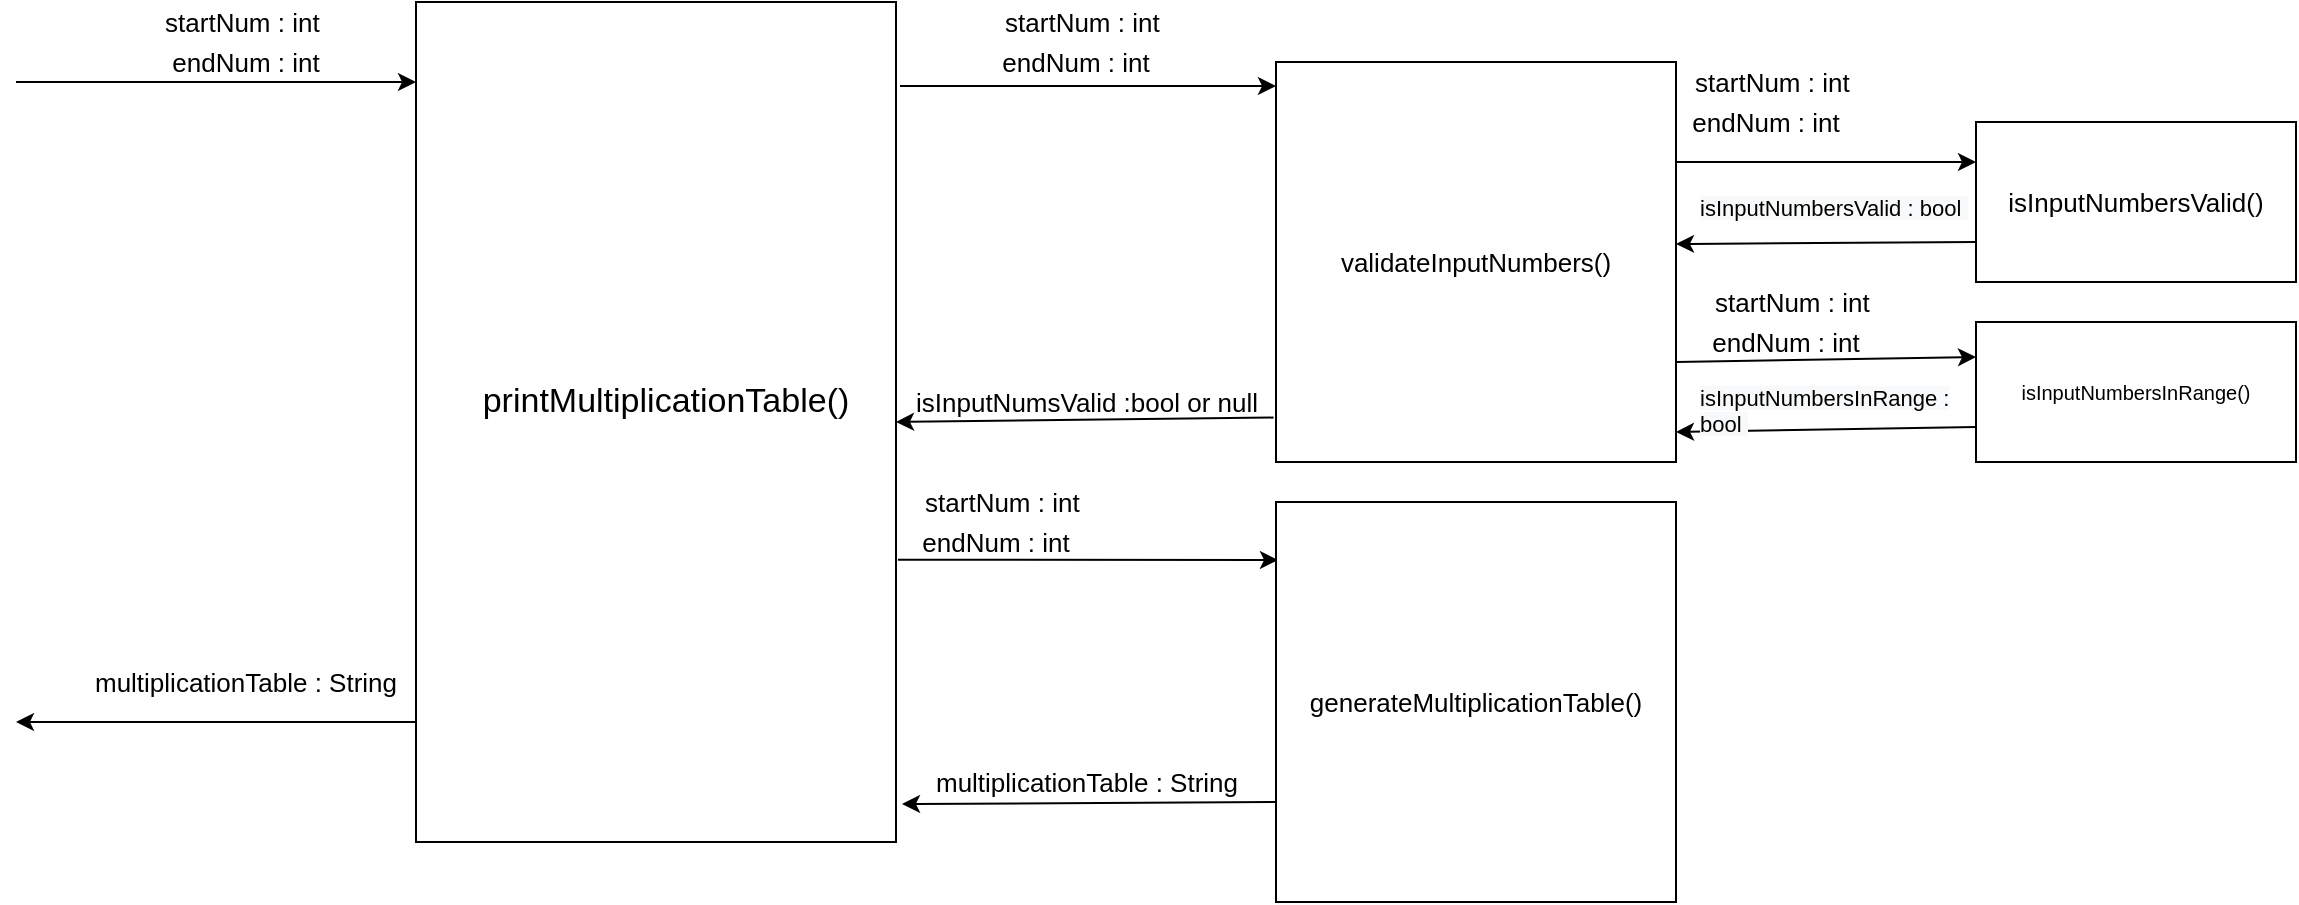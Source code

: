 <mxfile version="14.9.3" type="device"><diagram id="DjetP4zHf3C3FWGCvj3l" name="Page-1"><mxGraphModel dx="1673" dy="934" grid="1" gridSize="10" guides="1" tooltips="1" connect="1" arrows="1" fold="1" page="1" pageScale="1" pageWidth="850" pageHeight="1100" math="0" shadow="0"><root><mxCell id="0"/><mxCell id="1" parent="0"/><mxCell id="4aw_JtfzWX7UrfpGTLkt-1" value="" style="endArrow=classic;html=1;" edge="1" parent="1"><mxGeometry width="50" height="50" relative="1" as="geometry"><mxPoint x="40" y="240" as="sourcePoint"/><mxPoint x="240" y="240" as="targetPoint"/></mxGeometry></mxCell><mxCell id="4aw_JtfzWX7UrfpGTLkt-3" value="" style="rounded=0;whiteSpace=wrap;html=1;" vertex="1" parent="1"><mxGeometry x="240" y="200" width="240" height="420" as="geometry"/></mxCell><mxCell id="4aw_JtfzWX7UrfpGTLkt-4" value="startNum : int&amp;nbsp;" style="text;html=1;strokeColor=none;fillColor=none;align=center;verticalAlign=middle;whiteSpace=wrap;rounded=0;fontSize=13;" vertex="1" parent="1"><mxGeometry x="85" y="200" width="140" height="20" as="geometry"/></mxCell><mxCell id="4aw_JtfzWX7UrfpGTLkt-7" value="endNum : int" style="text;html=1;strokeColor=none;fillColor=none;align=center;verticalAlign=middle;whiteSpace=wrap;rounded=0;fontSize=13;" vertex="1" parent="1"><mxGeometry x="90" y="220" width="130" height="20" as="geometry"/></mxCell><mxCell id="4aw_JtfzWX7UrfpGTLkt-9" value="" style="endArrow=classic;html=1;" edge="1" parent="1"><mxGeometry width="50" height="50" relative="1" as="geometry"><mxPoint x="240" y="560" as="sourcePoint"/><mxPoint x="40" y="560" as="targetPoint"/></mxGeometry></mxCell><mxCell id="4aw_JtfzWX7UrfpGTLkt-10" value="printMultiplicationTable()" style="text;html=1;strokeColor=none;fillColor=none;align=center;verticalAlign=middle;whiteSpace=wrap;rounded=0;fontSize=17;" vertex="1" parent="1"><mxGeometry x="280" y="370" width="170" height="60" as="geometry"/></mxCell><mxCell id="4aw_JtfzWX7UrfpGTLkt-12" value="" style="endArrow=classic;html=1;fontSize=13;" edge="1" parent="1"><mxGeometry width="50" height="50" relative="1" as="geometry"><mxPoint x="482" y="242" as="sourcePoint"/><mxPoint x="670" y="242" as="targetPoint"/></mxGeometry></mxCell><mxCell id="4aw_JtfzWX7UrfpGTLkt-14" value="startNum : int&amp;nbsp;" style="text;html=1;strokeColor=none;fillColor=none;align=center;verticalAlign=middle;whiteSpace=wrap;rounded=0;fontSize=13;" vertex="1" parent="1"><mxGeometry x="505" y="200" width="140" height="20" as="geometry"/></mxCell><mxCell id="4aw_JtfzWX7UrfpGTLkt-15" value="endNum : int" style="text;html=1;strokeColor=none;fillColor=none;align=center;verticalAlign=middle;whiteSpace=wrap;rounded=0;fontSize=13;" vertex="1" parent="1"><mxGeometry x="505" y="220" width="130" height="20" as="geometry"/></mxCell><mxCell id="4aw_JtfzWX7UrfpGTLkt-17" value="validateInputNumbers()" style="rounded=0;whiteSpace=wrap;html=1;fontSize=13;" vertex="1" parent="1"><mxGeometry x="670" y="230" width="200" height="200" as="geometry"/></mxCell><mxCell id="4aw_JtfzWX7UrfpGTLkt-19" value="" style="endArrow=classic;html=1;fontSize=13;exitX=-0.006;exitY=0.889;exitDx=0;exitDy=0;exitPerimeter=0;entryX=1;entryY=0.5;entryDx=0;entryDy=0;" edge="1" parent="1" source="4aw_JtfzWX7UrfpGTLkt-17" target="4aw_JtfzWX7UrfpGTLkt-3"><mxGeometry width="50" height="50" relative="1" as="geometry"><mxPoint x="400" y="430" as="sourcePoint"/><mxPoint x="450" y="380" as="targetPoint"/></mxGeometry></mxCell><mxCell id="4aw_JtfzWX7UrfpGTLkt-20" value="" style="endArrow=classic;html=1;fontSize=13;exitX=1.004;exitY=0.664;exitDx=0;exitDy=0;exitPerimeter=0;entryX=0.005;entryY=0.145;entryDx=0;entryDy=0;entryPerimeter=0;" edge="1" parent="1" source="4aw_JtfzWX7UrfpGTLkt-3" target="4aw_JtfzWX7UrfpGTLkt-21"><mxGeometry width="50" height="50" relative="1" as="geometry"><mxPoint x="484" y="600" as="sourcePoint"/><mxPoint x="603" y="479" as="targetPoint"/></mxGeometry></mxCell><mxCell id="4aw_JtfzWX7UrfpGTLkt-21" value="" style="rounded=0;whiteSpace=wrap;html=1;fontSize=13;" vertex="1" parent="1"><mxGeometry x="670" y="450" width="200" height="200" as="geometry"/></mxCell><mxCell id="4aw_JtfzWX7UrfpGTLkt-22" value="" style="endArrow=classic;html=1;fontSize=13;exitX=0;exitY=0.75;exitDx=0;exitDy=0;" edge="1" parent="1" source="4aw_JtfzWX7UrfpGTLkt-21"><mxGeometry width="50" height="50" relative="1" as="geometry"><mxPoint x="400" y="430" as="sourcePoint"/><mxPoint x="483" y="601" as="targetPoint"/></mxGeometry></mxCell><mxCell id="4aw_JtfzWX7UrfpGTLkt-23" value="generateMultiplicationTable()" style="text;html=1;strokeColor=none;fillColor=none;align=center;verticalAlign=middle;whiteSpace=wrap;rounded=0;fontSize=13;" vertex="1" parent="1"><mxGeometry x="750" y="530" width="40" height="40" as="geometry"/></mxCell><mxCell id="4aw_JtfzWX7UrfpGTLkt-26" value="startNum : int&amp;nbsp;" style="text;html=1;strokeColor=none;fillColor=none;align=center;verticalAlign=middle;whiteSpace=wrap;rounded=0;fontSize=13;" vertex="1" parent="1"><mxGeometry x="465" y="440" width="140" height="20" as="geometry"/></mxCell><mxCell id="4aw_JtfzWX7UrfpGTLkt-27" value="endNum : int" style="text;html=1;strokeColor=none;fillColor=none;align=center;verticalAlign=middle;whiteSpace=wrap;rounded=0;fontSize=13;" vertex="1" parent="1"><mxGeometry x="465" y="460" width="130" height="20" as="geometry"/></mxCell><mxCell id="4aw_JtfzWX7UrfpGTLkt-28" value="multiplicationTable : String" style="text;html=1;align=center;verticalAlign=middle;resizable=0;points=[];autosize=1;strokeColor=none;fontSize=13;" vertex="1" parent="1"><mxGeometry x="490" y="580" width="170" height="20" as="geometry"/></mxCell><mxCell id="4aw_JtfzWX7UrfpGTLkt-31" value="isInputNumsValid :bool or null" style="text;html=1;align=center;verticalAlign=middle;resizable=0;points=[];autosize=1;strokeColor=none;fontSize=13;" vertex="1" parent="1"><mxGeometry x="480" y="390" width="190" height="20" as="geometry"/></mxCell><mxCell id="4aw_JtfzWX7UrfpGTLkt-32" value="multiplicationTable : String" style="text;html=1;strokeColor=none;fillColor=none;align=center;verticalAlign=middle;whiteSpace=wrap;rounded=0;fontSize=13;" vertex="1" parent="1"><mxGeometry x="60" y="530" width="190" height="20" as="geometry"/></mxCell><mxCell id="4aw_JtfzWX7UrfpGTLkt-33" value="" style="endArrow=classic;html=1;fontSize=13;exitX=1;exitY=0.25;exitDx=0;exitDy=0;entryX=0;entryY=0.25;entryDx=0;entryDy=0;" edge="1" parent="1" source="4aw_JtfzWX7UrfpGTLkt-17" target="4aw_JtfzWX7UrfpGTLkt-35"><mxGeometry width="50" height="50" relative="1" as="geometry"><mxPoint x="690" y="520" as="sourcePoint"/><mxPoint x="980" y="280" as="targetPoint"/></mxGeometry></mxCell><mxCell id="4aw_JtfzWX7UrfpGTLkt-35" value="isInputNumbersValid()" style="rounded=0;whiteSpace=wrap;html=1;fontSize=13;" vertex="1" parent="1"><mxGeometry x="1020" y="260" width="160" height="80" as="geometry"/></mxCell><mxCell id="4aw_JtfzWX7UrfpGTLkt-36" value="startNum : int&amp;nbsp;" style="text;html=1;strokeColor=none;fillColor=none;align=center;verticalAlign=middle;whiteSpace=wrap;rounded=0;fontSize=13;" vertex="1" parent="1"><mxGeometry x="850" y="230" width="140" height="20" as="geometry"/></mxCell><mxCell id="4aw_JtfzWX7UrfpGTLkt-37" value="endNum : int" style="text;html=1;strokeColor=none;fillColor=none;align=center;verticalAlign=middle;whiteSpace=wrap;rounded=0;fontSize=13;" vertex="1" parent="1"><mxGeometry x="850" y="250" width="130" height="20" as="geometry"/></mxCell><mxCell id="4aw_JtfzWX7UrfpGTLkt-38" value="" style="endArrow=classic;html=1;fontSize=13;exitX=0;exitY=0.75;exitDx=0;exitDy=0;entryX=1;entryY=0.455;entryDx=0;entryDy=0;entryPerimeter=0;" edge="1" parent="1" source="4aw_JtfzWX7UrfpGTLkt-35" target="4aw_JtfzWX7UrfpGTLkt-17"><mxGeometry width="50" height="50" relative="1" as="geometry"><mxPoint x="690" y="520" as="sourcePoint"/><mxPoint x="875" y="322" as="targetPoint"/></mxGeometry></mxCell><mxCell id="4aw_JtfzWX7UrfpGTLkt-39" value="&lt;span style=&quot;color: rgb(0, 0, 0); font-family: helvetica; font-size: 11px; font-style: normal; font-weight: 400; letter-spacing: normal; text-align: center; text-indent: 0px; text-transform: none; word-spacing: 0px; background-color: rgb(248, 249, 250); display: inline; float: none;&quot;&gt;isInputNumbersValid : bool&amp;nbsp;&lt;/span&gt;" style="text;whiteSpace=wrap;html=1;fontSize=11;" vertex="1" parent="1"><mxGeometry x="880" y="290" width="150" height="30" as="geometry"/></mxCell><mxCell id="4aw_JtfzWX7UrfpGTLkt-40" value="isInputNumbersInRange()" style="rounded=0;whiteSpace=wrap;html=1;fontSize=10;" vertex="1" parent="1"><mxGeometry x="1020" y="360" width="160" height="70" as="geometry"/></mxCell><mxCell id="4aw_JtfzWX7UrfpGTLkt-41" value="" style="endArrow=classic;html=1;fontSize=10;exitX=1;exitY=0.75;exitDx=0;exitDy=0;exitPerimeter=0;entryX=0;entryY=0.25;entryDx=0;entryDy=0;" edge="1" parent="1" source="4aw_JtfzWX7UrfpGTLkt-17" target="4aw_JtfzWX7UrfpGTLkt-40"><mxGeometry width="50" height="50" relative="1" as="geometry"><mxPoint x="690" y="520" as="sourcePoint"/><mxPoint x="740" y="470" as="targetPoint"/></mxGeometry></mxCell><mxCell id="4aw_JtfzWX7UrfpGTLkt-42" value="" style="endArrow=classic;html=1;fontSize=10;exitX=0;exitY=0.75;exitDx=0;exitDy=0;" edge="1" parent="1" source="4aw_JtfzWX7UrfpGTLkt-40"><mxGeometry width="50" height="50" relative="1" as="geometry"><mxPoint x="690" y="520" as="sourcePoint"/><mxPoint x="870" y="415" as="targetPoint"/></mxGeometry></mxCell><mxCell id="4aw_JtfzWX7UrfpGTLkt-43" value="startNum : int&amp;nbsp;" style="text;html=1;strokeColor=none;fillColor=none;align=center;verticalAlign=middle;whiteSpace=wrap;rounded=0;fontSize=13;" vertex="1" parent="1"><mxGeometry x="860" y="340" width="140" height="20" as="geometry"/></mxCell><mxCell id="4aw_JtfzWX7UrfpGTLkt-44" value="endNum : int" style="text;html=1;strokeColor=none;fillColor=none;align=center;verticalAlign=middle;whiteSpace=wrap;rounded=0;fontSize=13;" vertex="1" parent="1"><mxGeometry x="860" y="360" width="130" height="20" as="geometry"/></mxCell><mxCell id="4aw_JtfzWX7UrfpGTLkt-45" value="&lt;span style=&quot;color: rgb(0, 0, 0); font-family: helvetica; font-size: 11px; font-style: normal; font-weight: 400; letter-spacing: normal; text-align: center; text-indent: 0px; text-transform: none; word-spacing: 0px; background-color: rgb(248, 249, 250); display: inline; float: none;&quot;&gt;isInputNumbersInRange : bool&amp;nbsp;&lt;/span&gt;" style="text;whiteSpace=wrap;html=1;fontSize=11;" vertex="1" parent="1"><mxGeometry x="880" y="385" width="140" height="30" as="geometry"/></mxCell></root></mxGraphModel></diagram></mxfile>